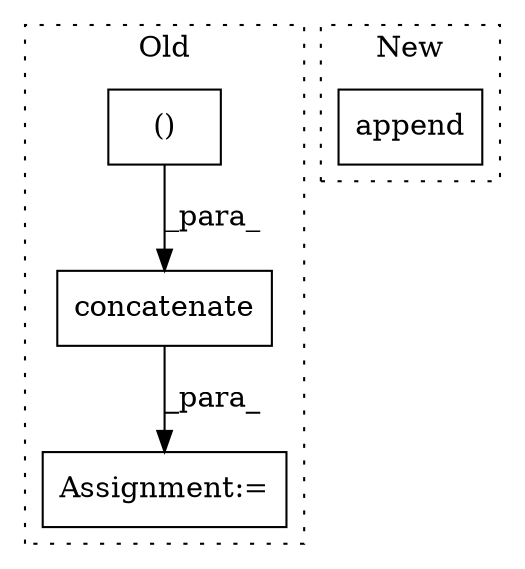 digraph G {
subgraph cluster0 {
1 [label="concatenate" a="32" s="1003,1047" l="19,1" shape="box"];
3 [label="Assignment:=" a="7" s="1126" l="1" shape="box"];
4 [label="()" a="106" s="662" l="46" shape="box"];
label = "Old";
style="dotted";
}
subgraph cluster1 {
2 [label="append" a="32" s="943,953" l="7,1" shape="box"];
label = "New";
style="dotted";
}
1 -> 3 [label="_para_"];
4 -> 1 [label="_para_"];
}